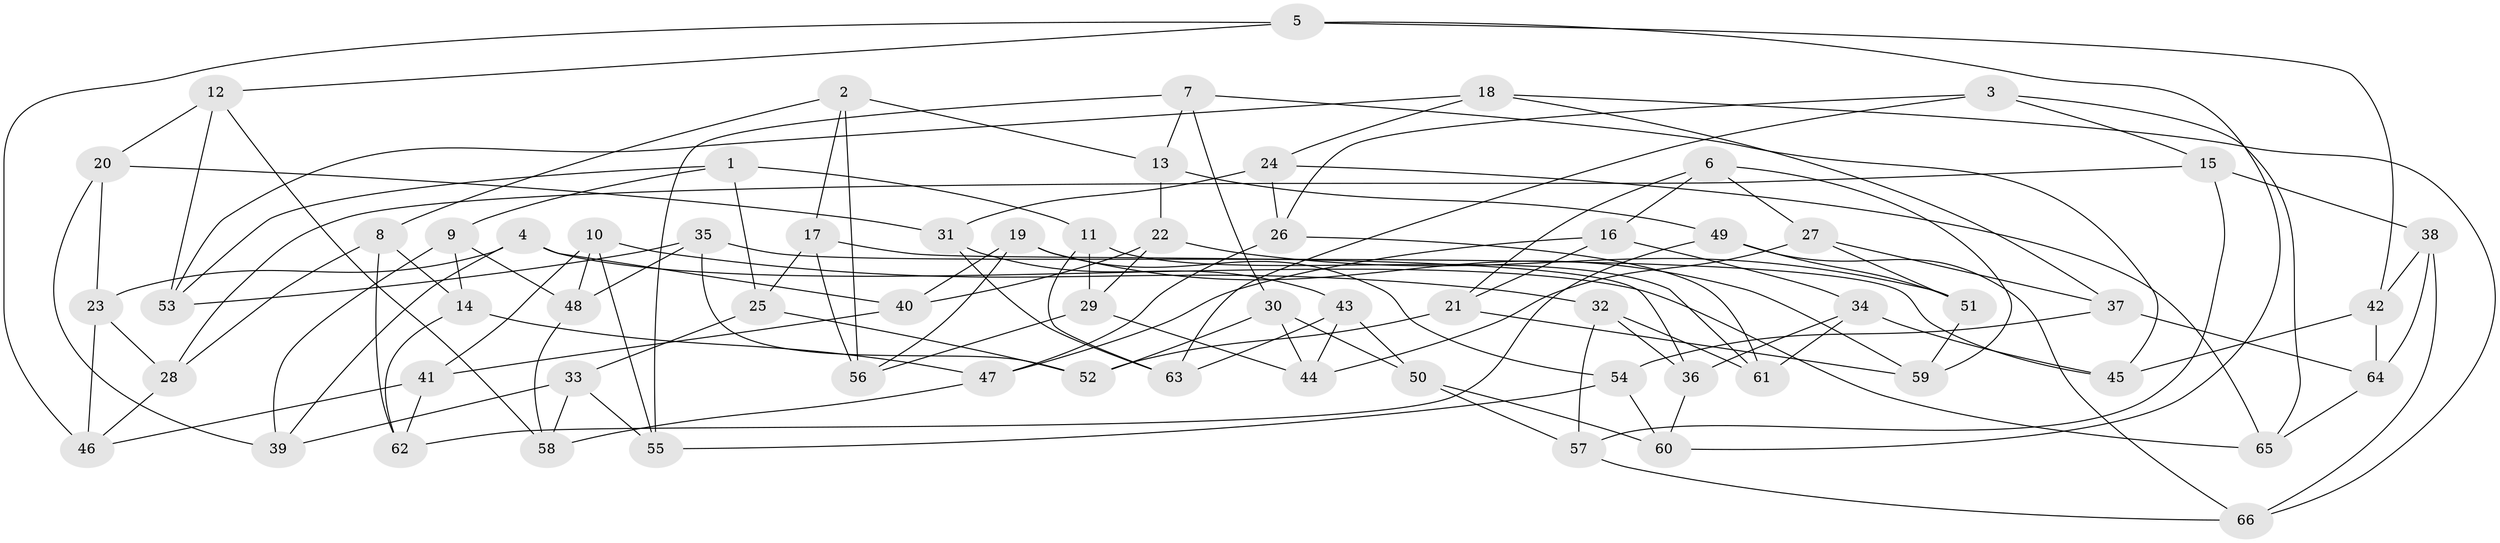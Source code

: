 // Generated by graph-tools (version 1.1) at 2025/16/03/09/25 04:16:34]
// undirected, 66 vertices, 132 edges
graph export_dot {
graph [start="1"]
  node [color=gray90,style=filled];
  1;
  2;
  3;
  4;
  5;
  6;
  7;
  8;
  9;
  10;
  11;
  12;
  13;
  14;
  15;
  16;
  17;
  18;
  19;
  20;
  21;
  22;
  23;
  24;
  25;
  26;
  27;
  28;
  29;
  30;
  31;
  32;
  33;
  34;
  35;
  36;
  37;
  38;
  39;
  40;
  41;
  42;
  43;
  44;
  45;
  46;
  47;
  48;
  49;
  50;
  51;
  52;
  53;
  54;
  55;
  56;
  57;
  58;
  59;
  60;
  61;
  62;
  63;
  64;
  65;
  66;
  1 -- 11;
  1 -- 25;
  1 -- 9;
  1 -- 53;
  2 -- 8;
  2 -- 56;
  2 -- 17;
  2 -- 13;
  3 -- 63;
  3 -- 26;
  3 -- 15;
  3 -- 65;
  4 -- 39;
  4 -- 40;
  4 -- 23;
  4 -- 65;
  5 -- 42;
  5 -- 46;
  5 -- 12;
  5 -- 60;
  6 -- 16;
  6 -- 21;
  6 -- 59;
  6 -- 27;
  7 -- 30;
  7 -- 13;
  7 -- 45;
  7 -- 55;
  8 -- 28;
  8 -- 14;
  8 -- 62;
  9 -- 48;
  9 -- 39;
  9 -- 14;
  10 -- 41;
  10 -- 48;
  10 -- 32;
  10 -- 55;
  11 -- 61;
  11 -- 63;
  11 -- 29;
  12 -- 20;
  12 -- 53;
  12 -- 58;
  13 -- 49;
  13 -- 22;
  14 -- 62;
  14 -- 47;
  15 -- 57;
  15 -- 38;
  15 -- 28;
  16 -- 21;
  16 -- 47;
  16 -- 34;
  17 -- 36;
  17 -- 25;
  17 -- 56;
  18 -- 24;
  18 -- 66;
  18 -- 53;
  18 -- 37;
  19 -- 54;
  19 -- 59;
  19 -- 40;
  19 -- 56;
  20 -- 23;
  20 -- 39;
  20 -- 31;
  21 -- 52;
  21 -- 59;
  22 -- 51;
  22 -- 40;
  22 -- 29;
  23 -- 28;
  23 -- 46;
  24 -- 26;
  24 -- 65;
  24 -- 31;
  25 -- 52;
  25 -- 33;
  26 -- 61;
  26 -- 47;
  27 -- 51;
  27 -- 44;
  27 -- 37;
  28 -- 46;
  29 -- 44;
  29 -- 56;
  30 -- 44;
  30 -- 52;
  30 -- 50;
  31 -- 43;
  31 -- 63;
  32 -- 57;
  32 -- 36;
  32 -- 61;
  33 -- 55;
  33 -- 39;
  33 -- 58;
  34 -- 36;
  34 -- 45;
  34 -- 61;
  35 -- 48;
  35 -- 45;
  35 -- 53;
  35 -- 52;
  36 -- 60;
  37 -- 54;
  37 -- 64;
  38 -- 64;
  38 -- 42;
  38 -- 66;
  40 -- 41;
  41 -- 62;
  41 -- 46;
  42 -- 64;
  42 -- 45;
  43 -- 44;
  43 -- 50;
  43 -- 63;
  47 -- 58;
  48 -- 58;
  49 -- 51;
  49 -- 66;
  49 -- 62;
  50 -- 60;
  50 -- 57;
  51 -- 59;
  54 -- 60;
  54 -- 55;
  57 -- 66;
  64 -- 65;
}
